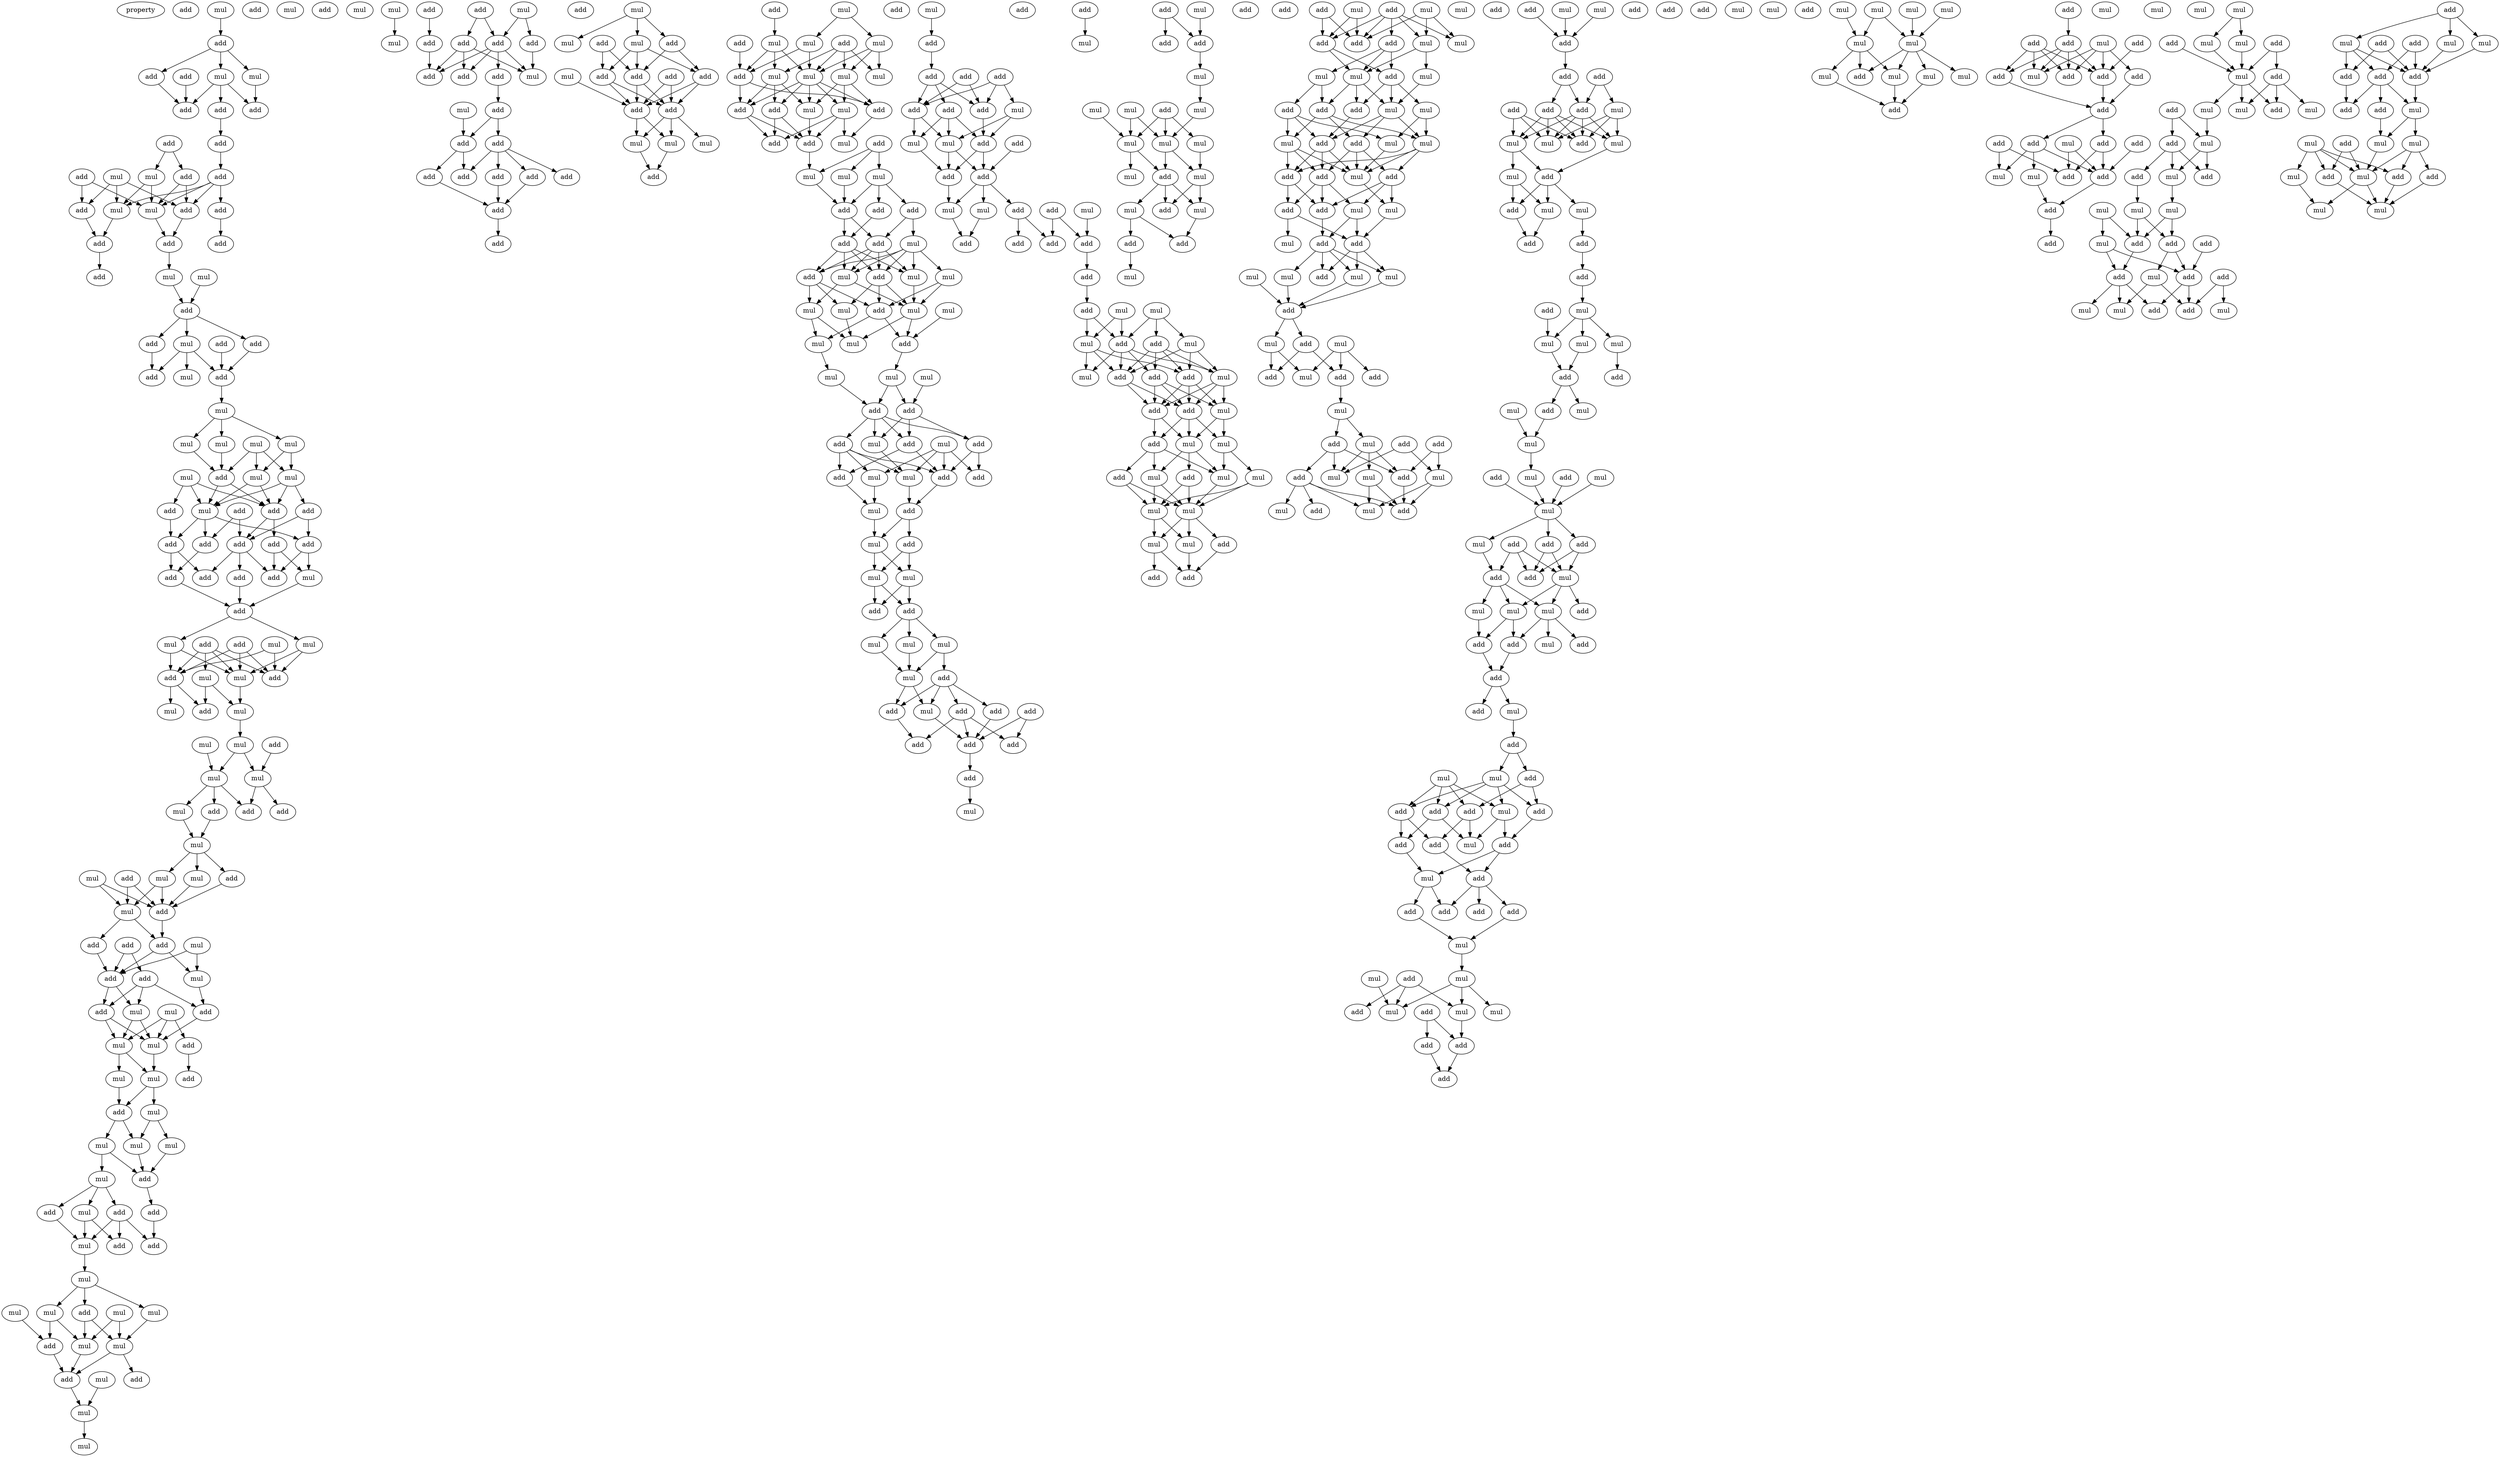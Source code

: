 digraph {
    node [fontcolor=black]
    property [mul=2,lf=1.6]
    0 [ label = add ];
    1 [ label = mul ];
    2 [ label = add ];
    3 [ label = add ];
    4 [ label = add ];
    5 [ label = add ];
    6 [ label = mul ];
    7 [ label = mul ];
    8 [ label = mul ];
    9 [ label = add ];
    10 [ label = add ];
    11 [ label = add ];
    12 [ label = add ];
    13 [ label = add ];
    14 [ label = mul ];
    15 [ label = add ];
    16 [ label = mul ];
    17 [ label = add ];
    18 [ label = add ];
    19 [ label = mul ];
    20 [ label = add ];
    21 [ label = mul ];
    22 [ label = add ];
    23 [ label = add ];
    24 [ label = add ];
    25 [ label = add ];
    26 [ label = add ];
    27 [ label = add ];
    28 [ label = mul ];
    29 [ label = mul ];
    30 [ label = add ];
    31 [ label = add ];
    32 [ label = add ];
    33 [ label = add ];
    34 [ label = mul ];
    35 [ label = mul ];
    36 [ label = add ];
    37 [ label = add ];
    38 [ label = mul ];
    39 [ label = mul ];
    40 [ label = mul ];
    41 [ label = mul ];
    42 [ label = mul ];
    43 [ label = mul ];
    44 [ label = mul ];
    45 [ label = mul ];
    46 [ label = add ];
    47 [ label = add ];
    48 [ label = mul ];
    49 [ label = add ];
    50 [ label = add ];
    51 [ label = add ];
    52 [ label = add ];
    53 [ label = add ];
    54 [ label = add ];
    55 [ label = add ];
    56 [ label = add ];
    57 [ label = mul ];
    58 [ label = add ];
    59 [ label = add ];
    60 [ label = add ];
    61 [ label = add ];
    62 [ label = add ];
    63 [ label = add ];
    64 [ label = mul ];
    65 [ label = mul ];
    66 [ label = mul ];
    67 [ label = add ];
    68 [ label = add ];
    69 [ label = mul ];
    70 [ label = add ];
    71 [ label = mul ];
    72 [ label = add ];
    73 [ label = mul ];
    74 [ label = add ];
    75 [ label = mul ];
    76 [ label = mul ];
    77 [ label = add ];
    78 [ label = mul ];
    79 [ label = mul ];
    80 [ label = mul ];
    81 [ label = mul ];
    82 [ label = add ];
    83 [ label = add ];
    84 [ label = add ];
    85 [ label = mul ];
    86 [ label = mul ];
    87 [ label = mul ];
    88 [ label = add ];
    89 [ label = add ];
    90 [ label = mul ];
    91 [ label = mul ];
    92 [ label = add ];
    93 [ label = add ];
    94 [ label = add ];
    95 [ label = add ];
    96 [ label = mul ];
    97 [ label = mul ];
    98 [ label = add ];
    99 [ label = add ];
    100 [ label = mul ];
    101 [ label = add ];
    102 [ label = add ];
    103 [ label = mul ];
    104 [ label = mul ];
    105 [ label = mul ];
    106 [ label = add ];
    107 [ label = mul ];
    108 [ label = add ];
    109 [ label = mul ];
    110 [ label = mul ];
    111 [ label = add ];
    112 [ label = mul ];
    113 [ label = mul ];
    114 [ label = mul ];
    115 [ label = mul ];
    116 [ label = add ];
    117 [ label = add ];
    118 [ label = add ];
    119 [ label = mul ];
    120 [ label = add ];
    121 [ label = add ];
    122 [ label = mul ];
    123 [ label = add ];
    124 [ label = mul ];
    125 [ label = add ];
    126 [ label = mul ];
    127 [ label = mul ];
    128 [ label = mul ];
    129 [ label = mul ];
    130 [ label = mul ];
    131 [ label = add ];
    132 [ label = mul ];
    133 [ label = add ];
    134 [ label = mul ];
    135 [ label = mul ];
    136 [ label = add ];
    137 [ label = mul ];
    138 [ label = mul ];
    139 [ label = mul ];
    140 [ label = mul ];
    141 [ label = add ];
    142 [ label = mul ];
    143 [ label = add ];
    144 [ label = add ];
    145 [ label = add ];
    146 [ label = add ];
    147 [ label = add ];
    148 [ label = add ];
    149 [ label = add ];
    150 [ label = add ];
    151 [ label = add ];
    152 [ label = mul ];
    153 [ label = mul ];
    154 [ label = add ];
    155 [ label = add ];
    156 [ label = add ];
    157 [ label = add ];
    158 [ label = add ];
    159 [ label = add ];
    160 [ label = add ];
    161 [ label = add ];
    162 [ label = add ];
    163 [ label = add ];
    164 [ label = mul ];
    165 [ label = add ];
    166 [ label = mul ];
    167 [ label = mul ];
    168 [ label = add ];
    169 [ label = mul ];
    170 [ label = add ];
    171 [ label = add ];
    172 [ label = add ];
    173 [ label = add ];
    174 [ label = add ];
    175 [ label = add ];
    176 [ label = mul ];
    177 [ label = mul ];
    178 [ label = mul ];
    179 [ label = add ];
    180 [ label = add ];
    181 [ label = mul ];
    182 [ label = mul ];
    183 [ label = mul ];
    184 [ label = add ];
    185 [ label = mul ];
    186 [ label = add ];
    187 [ label = mul ];
    188 [ label = add ];
    189 [ label = mul ];
    190 [ label = mul ];
    191 [ label = mul ];
    192 [ label = add ];
    193 [ label = mul ];
    194 [ label = add ];
    195 [ label = mul ];
    196 [ label = add ];
    197 [ label = mul ];
    198 [ label = add ];
    199 [ label = add ];
    200 [ label = add ];
    201 [ label = mul ];
    202 [ label = mul ];
    203 [ label = mul ];
    204 [ label = add ];
    205 [ label = add ];
    206 [ label = add ];
    207 [ label = add ];
    208 [ label = mul ];
    209 [ label = add ];
    210 [ label = add ];
    211 [ label = add ];
    212 [ label = add ];
    213 [ label = mul ];
    214 [ label = mul ];
    215 [ label = mul ];
    216 [ label = mul ];
    217 [ label = add ];
    218 [ label = mul ];
    219 [ label = mul ];
    220 [ label = mul ];
    221 [ label = mul ];
    222 [ label = mul ];
    223 [ label = add ];
    224 [ label = mul ];
    225 [ label = mul ];
    226 [ label = mul ];
    227 [ label = add ];
    228 [ label = add ];
    229 [ label = mul ];
    230 [ label = add ];
    231 [ label = mul ];
    232 [ label = add ];
    233 [ label = add ];
    234 [ label = mul ];
    235 [ label = add ];
    236 [ label = add ];
    237 [ label = mul ];
    238 [ label = add ];
    239 [ label = add ];
    240 [ label = mul ];
    241 [ label = mul ];
    242 [ label = add ];
    243 [ label = mul ];
    244 [ label = mul ];
    245 [ label = add ];
    246 [ label = add ];
    247 [ label = mul ];
    248 [ label = mul ];
    249 [ label = mul ];
    250 [ label = add ];
    251 [ label = mul ];
    252 [ label = add ];
    253 [ label = mul ];
    254 [ label = add ];
    255 [ label = add ];
    256 [ label = add ];
    257 [ label = add ];
    258 [ label = add ];
    259 [ label = add ];
    260 [ label = add ];
    261 [ label = mul ];
    262 [ label = mul ];
    263 [ label = add ];
    264 [ label = add ];
    265 [ label = add ];
    266 [ label = add ];
    267 [ label = mul ];
    268 [ label = add ];
    269 [ label = add ];
    270 [ label = add ];
    271 [ label = mul ];
    272 [ label = add ];
    273 [ label = add ];
    274 [ label = mul ];
    275 [ label = add ];
    276 [ label = add ];
    277 [ label = mul ];
    278 [ label = mul ];
    279 [ label = add ];
    280 [ label = add ];
    281 [ label = mul ];
    282 [ label = add ];
    283 [ label = add ];
    284 [ label = add ];
    285 [ label = add ];
    286 [ label = add ];
    287 [ label = mul ];
    288 [ label = add ];
    289 [ label = mul ];
    290 [ label = add ];
    291 [ label = mul ];
    292 [ label = add ];
    293 [ label = add ];
    294 [ label = mul ];
    295 [ label = mul ];
    296 [ label = add ];
    297 [ label = add ];
    298 [ label = mul ];
    299 [ label = add ];
    300 [ label = mul ];
    301 [ label = add ];
    302 [ label = add ];
    303 [ label = mul ];
    304 [ label = add ];
    305 [ label = mul ];
    306 [ label = mul ];
    307 [ label = mul ];
    308 [ label = mul ];
    309 [ label = add ];
    310 [ label = add ];
    311 [ label = mul ];
    312 [ label = mul ];
    313 [ label = mul ];
    314 [ label = add ];
    315 [ label = mul ];
    316 [ label = add ];
    317 [ label = add ];
    318 [ label = add ];
    319 [ label = mul ];
    320 [ label = add ];
    321 [ label = mul ];
    322 [ label = add ];
    323 [ label = add ];
    324 [ label = mul ];
    325 [ label = mul ];
    326 [ label = mul ];
    327 [ label = add ];
    328 [ label = mul ];
    329 [ label = mul ];
    330 [ label = mul ];
    331 [ label = mul ];
    332 [ label = mul ];
    333 [ label = mul ];
    334 [ label = add ];
    335 [ label = add ];
    336 [ label = mul ];
    337 [ label = mul ];
    338 [ label = add ];
    339 [ label = add ];
    340 [ label = add ];
    341 [ label = mul ];
    342 [ label = add ];
    343 [ label = add ];
    344 [ label = mul ];
    345 [ label = add ];
    346 [ label = mul ];
    347 [ label = add ];
    348 [ label = add ];
    349 [ label = mul ];
    350 [ label = add ];
    351 [ label = mul ];
    352 [ label = mul ];
    353 [ label = mul ];
    354 [ label = add ];
    355 [ label = mul ];
    356 [ label = mul ];
    357 [ label = add ];
    358 [ label = mul ];
    359 [ label = add ];
    360 [ label = add ];
    361 [ label = mul ];
    362 [ label = add ];
    363 [ label = mul ];
    364 [ label = mul ];
    365 [ label = add ];
    366 [ label = add ];
    367 [ label = add ];
    368 [ label = mul ];
    369 [ label = add ];
    370 [ label = mul ];
    371 [ label = mul ];
    372 [ label = add ];
    373 [ label = add ];
    374 [ label = add ];
    375 [ label = add ];
    376 [ label = mul ];
    377 [ label = mul ];
    378 [ label = mul ];
    379 [ label = mul ];
    380 [ label = mul ];
    381 [ label = add ];
    382 [ label = add ];
    383 [ label = mul ];
    384 [ label = add ];
    385 [ label = mul ];
    386 [ label = mul ];
    387 [ label = add ];
    388 [ label = add ];
    389 [ label = add ];
    390 [ label = mul ];
    391 [ label = mul ];
    392 [ label = add ];
    393 [ label = mul ];
    394 [ label = add ];
    395 [ label = add ];
    396 [ label = add ];
    397 [ label = mul ];
    398 [ label = mul ];
    399 [ label = mul ];
    400 [ label = add ];
    401 [ label = mul ];
    402 [ label = mul ];
    403 [ label = add ];
    404 [ label = add ];
    405 [ label = add ];
    406 [ label = add ];
    407 [ label = add ];
    408 [ label = mul ];
    409 [ label = mul ];
    410 [ label = add ];
    411 [ label = add ];
    412 [ label = add ];
    413 [ label = add ];
    414 [ label = add ];
    415 [ label = add ];
    416 [ label = mul ];
    417 [ label = mul ];
    418 [ label = mul ];
    419 [ label = add ];
    420 [ label = mul ];
    421 [ label = mul ];
    422 [ label = add ];
    423 [ label = mul ];
    424 [ label = add ];
    425 [ label = mul ];
    426 [ label = add ];
    427 [ label = add ];
    428 [ label = add ];
    429 [ label = add ];
    430 [ label = mul ];
    431 [ label = mul ];
    432 [ label = mul ];
    433 [ label = mul ];
    434 [ label = add ];
    435 [ label = add ];
    436 [ label = mul ];
    437 [ label = add ];
    438 [ label = add ];
    439 [ label = mul ];
    440 [ label = mul ];
    441 [ label = add ];
    442 [ label = mul ];
    443 [ label = add ];
    444 [ label = mul ];
    445 [ label = add ];
    446 [ label = mul ];
    447 [ label = add ];
    448 [ label = add ];
    449 [ label = add ];
    450 [ label = mul ];
    451 [ label = add ];
    452 [ label = add ];
    453 [ label = mul ];
    454 [ label = add ];
    455 [ label = mul ];
    456 [ label = mul ];
    457 [ label = mul ];
    458 [ label = add ];
    459 [ label = mul ];
    460 [ label = add ];
    461 [ label = add ];
    462 [ label = add ];
    463 [ label = add ];
    464 [ label = mul ];
    465 [ label = mul ];
    466 [ label = mul ];
    467 [ label = add ];
    468 [ label = mul ];
    469 [ label = add ];
    470 [ label = mul ];
    471 [ label = add ];
    472 [ label = add ];
    473 [ label = mul ];
    474 [ label = add ];
    475 [ label = add ];
    476 [ label = add ];
    477 [ label = add ];
    478 [ label = add ];
    479 [ label = mul ];
    480 [ label = mul ];
    481 [ label = add ];
    482 [ label = add ];
    483 [ label = add ];
    484 [ label = add ];
    485 [ label = add ];
    486 [ label = add ];
    487 [ label = mul ];
    488 [ label = mul ];
    489 [ label = add ];
    490 [ label = mul ];
    491 [ label = add ];
    492 [ label = mul ];
    493 [ label = add ];
    494 [ label = mul ];
    495 [ label = mul ];
    496 [ label = add ];
    497 [ label = add ];
    498 [ label = add ];
    499 [ label = mul ];
    500 [ label = mul ];
    501 [ label = mul ];
    502 [ label = mul ];
    503 [ label = mul ];
    504 [ label = mul ];
    505 [ label = mul ];
    506 [ label = mul ];
    507 [ label = add ];
    508 [ label = mul ];
    509 [ label = mul ];
    510 [ label = add ];
    511 [ label = add ];
    512 [ label = mul ];
    513 [ label = add ];
    514 [ label = add ];
    515 [ label = add ];
    516 [ label = mul ];
    517 [ label = add ];
    518 [ label = add ];
    519 [ label = add ];
    520 [ label = add ];
    521 [ label = mul ];
    522 [ label = add ];
    523 [ label = mul ];
    524 [ label = add ];
    525 [ label = add ];
    526 [ label = add ];
    527 [ label = add ];
    528 [ label = mul ];
    529 [ label = add ];
    530 [ label = add ];
    531 [ label = mul ];
    532 [ label = add ];
    533 [ label = add ];
    534 [ label = mul ];
    535 [ label = mul ];
    536 [ label = mul ];
    537 [ label = add ];
    538 [ label = mul ];
    539 [ label = add ];
    540 [ label = mul ];
    541 [ label = mul ];
    542 [ label = add ];
    543 [ label = mul ];
    544 [ label = add ];
    545 [ label = mul ];
    546 [ label = mul ];
    547 [ label = add ];
    548 [ label = mul ];
    549 [ label = add ];
    550 [ label = add ];
    551 [ label = add ];
    552 [ label = mul ];
    553 [ label = mul ];
    554 [ label = mul ];
    555 [ label = mul ];
    556 [ label = mul ];
    557 [ label = add ];
    558 [ label = add ];
    559 [ label = add ];
    560 [ label = add ];
    561 [ label = add ];
    562 [ label = mul ];
    563 [ label = add ];
    564 [ label = mul ];
    565 [ label = mul ];
    566 [ label = add ];
    567 [ label = mul ];
    568 [ label = add ];
    569 [ label = add ];
    570 [ label = add ];
    571 [ label = mul ];
    572 [ label = mul ];
    573 [ label = mul ];
    574 [ label = add ];
    575 [ label = add ];
    576 [ label = add ];
    577 [ label = add ];
    578 [ label = mul ];
    579 [ label = add ];
    580 [ label = add ];
    581 [ label = mul ];
    582 [ label = mul ];
    583 [ label = add ];
    584 [ label = mul ];
    585 [ label = add ];
    586 [ label = mul ];
    587 [ label = add ];
    588 [ label = add ];
    589 [ label = mul ];
    590 [ label = mul ];
    591 [ label = mul ];
    1 -> 3 [ name = 0 ];
    3 -> 5 [ name = 1 ];
    3 -> 6 [ name = 2 ];
    3 -> 7 [ name = 3 ];
    4 -> 9 [ name = 4 ];
    5 -> 9 [ name = 5 ];
    6 -> 9 [ name = 6 ];
    6 -> 10 [ name = 7 ];
    6 -> 11 [ name = 8 ];
    7 -> 11 [ name = 9 ];
    10 -> 12 [ name = 10 ];
    12 -> 17 [ name = 11 ];
    13 -> 14 [ name = 12 ];
    13 -> 15 [ name = 13 ];
    14 -> 19 [ name = 14 ];
    14 -> 21 [ name = 15 ];
    15 -> 19 [ name = 16 ];
    15 -> 22 [ name = 17 ];
    16 -> 21 [ name = 18 ];
    16 -> 22 [ name = 19 ];
    16 -> 23 [ name = 20 ];
    17 -> 19 [ name = 21 ];
    17 -> 20 [ name = 22 ];
    17 -> 21 [ name = 23 ];
    17 -> 22 [ name = 24 ];
    18 -> 19 [ name = 25 ];
    18 -> 23 [ name = 26 ];
    19 -> 24 [ name = 27 ];
    20 -> 26 [ name = 28 ];
    21 -> 25 [ name = 29 ];
    22 -> 24 [ name = 30 ];
    23 -> 25 [ name = 31 ];
    24 -> 28 [ name = 32 ];
    25 -> 27 [ name = 33 ];
    28 -> 30 [ name = 34 ];
    29 -> 30 [ name = 35 ];
    30 -> 31 [ name = 36 ];
    30 -> 32 [ name = 37 ];
    30 -> 34 [ name = 38 ];
    31 -> 37 [ name = 39 ];
    32 -> 36 [ name = 40 ];
    33 -> 37 [ name = 41 ];
    34 -> 35 [ name = 42 ];
    34 -> 36 [ name = 43 ];
    34 -> 37 [ name = 44 ];
    37 -> 38 [ name = 45 ];
    38 -> 39 [ name = 46 ];
    38 -> 40 [ name = 47 ];
    38 -> 41 [ name = 48 ];
    39 -> 46 [ name = 49 ];
    40 -> 43 [ name = 50 ];
    40 -> 45 [ name = 51 ];
    41 -> 46 [ name = 52 ];
    42 -> 43 [ name = 53 ];
    42 -> 45 [ name = 54 ];
    42 -> 46 [ name = 55 ];
    43 -> 47 [ name = 56 ];
    43 -> 48 [ name = 57 ];
    43 -> 49 [ name = 58 ];
    44 -> 47 [ name = 59 ];
    44 -> 48 [ name = 60 ];
    44 -> 50 [ name = 61 ];
    45 -> 47 [ name = 62 ];
    45 -> 48 [ name = 63 ];
    46 -> 47 [ name = 64 ];
    46 -> 48 [ name = 65 ];
    47 -> 53 [ name = 66 ];
    47 -> 55 [ name = 67 ];
    48 -> 52 [ name = 68 ];
    48 -> 54 [ name = 69 ];
    48 -> 56 [ name = 70 ];
    49 -> 53 [ name = 71 ];
    49 -> 54 [ name = 72 ];
    50 -> 56 [ name = 73 ];
    51 -> 52 [ name = 74 ];
    51 -> 53 [ name = 75 ];
    52 -> 60 [ name = 76 ];
    53 -> 58 [ name = 77 ];
    53 -> 59 [ name = 78 ];
    53 -> 61 [ name = 79 ];
    54 -> 57 [ name = 80 ];
    54 -> 59 [ name = 81 ];
    55 -> 57 [ name = 82 ];
    55 -> 59 [ name = 83 ];
    56 -> 60 [ name = 84 ];
    56 -> 61 [ name = 85 ];
    57 -> 62 [ name = 86 ];
    58 -> 62 [ name = 87 ];
    60 -> 62 [ name = 88 ];
    62 -> 64 [ name = 89 ];
    62 -> 65 [ name = 90 ];
    63 -> 68 [ name = 91 ];
    63 -> 69 [ name = 92 ];
    63 -> 70 [ name = 93 ];
    63 -> 71 [ name = 94 ];
    64 -> 70 [ name = 95 ];
    64 -> 71 [ name = 96 ];
    65 -> 68 [ name = 97 ];
    65 -> 71 [ name = 98 ];
    66 -> 68 [ name = 99 ];
    66 -> 70 [ name = 100 ];
    67 -> 68 [ name = 101 ];
    67 -> 70 [ name = 102 ];
    67 -> 71 [ name = 103 ];
    68 -> 72 [ name = 104 ];
    68 -> 75 [ name = 105 ];
    69 -> 72 [ name = 106 ];
    69 -> 73 [ name = 107 ];
    71 -> 73 [ name = 108 ];
    73 -> 76 [ name = 109 ];
    76 -> 79 [ name = 110 ];
    76 -> 80 [ name = 111 ];
    77 -> 80 [ name = 112 ];
    78 -> 79 [ name = 113 ];
    79 -> 81 [ name = 114 ];
    79 -> 82 [ name = 115 ];
    79 -> 84 [ name = 116 ];
    80 -> 82 [ name = 117 ];
    80 -> 83 [ name = 118 ];
    81 -> 85 [ name = 119 ];
    84 -> 85 [ name = 120 ];
    85 -> 86 [ name = 121 ];
    85 -> 88 [ name = 122 ];
    85 -> 90 [ name = 123 ];
    86 -> 92 [ name = 124 ];
    87 -> 91 [ name = 125 ];
    87 -> 92 [ name = 126 ];
    88 -> 92 [ name = 127 ];
    89 -> 91 [ name = 128 ];
    89 -> 92 [ name = 129 ];
    90 -> 91 [ name = 130 ];
    90 -> 92 [ name = 131 ];
    91 -> 93 [ name = 132 ];
    91 -> 95 [ name = 133 ];
    92 -> 93 [ name = 134 ];
    93 -> 97 [ name = 135 ];
    93 -> 99 [ name = 136 ];
    94 -> 98 [ name = 137 ];
    94 -> 99 [ name = 138 ];
    95 -> 99 [ name = 139 ];
    96 -> 97 [ name = 140 ];
    96 -> 99 [ name = 141 ];
    97 -> 101 [ name = 142 ];
    98 -> 101 [ name = 143 ];
    98 -> 102 [ name = 144 ];
    98 -> 103 [ name = 145 ];
    99 -> 102 [ name = 146 ];
    99 -> 103 [ name = 147 ];
    100 -> 104 [ name = 148 ];
    100 -> 105 [ name = 149 ];
    100 -> 106 [ name = 150 ];
    101 -> 104 [ name = 151 ];
    102 -> 104 [ name = 152 ];
    102 -> 105 [ name = 153 ];
    103 -> 104 [ name = 154 ];
    103 -> 105 [ name = 155 ];
    104 -> 109 [ name = 156 ];
    105 -> 107 [ name = 157 ];
    105 -> 109 [ name = 158 ];
    106 -> 108 [ name = 159 ];
    107 -> 111 [ name = 160 ];
    109 -> 110 [ name = 161 ];
    109 -> 111 [ name = 162 ];
    110 -> 113 [ name = 163 ];
    110 -> 114 [ name = 164 ];
    111 -> 112 [ name = 165 ];
    111 -> 114 [ name = 166 ];
    112 -> 115 [ name = 167 ];
    112 -> 116 [ name = 168 ];
    113 -> 116 [ name = 169 ];
    114 -> 116 [ name = 170 ];
    115 -> 118 [ name = 171 ];
    115 -> 119 [ name = 172 ];
    115 -> 120 [ name = 173 ];
    116 -> 117 [ name = 174 ];
    117 -> 123 [ name = 175 ];
    118 -> 121 [ name = 176 ];
    118 -> 122 [ name = 177 ];
    118 -> 123 [ name = 178 ];
    119 -> 121 [ name = 179 ];
    119 -> 122 [ name = 180 ];
    120 -> 122 [ name = 181 ];
    122 -> 124 [ name = 182 ];
    124 -> 125 [ name = 183 ];
    124 -> 128 [ name = 184 ];
    124 -> 129 [ name = 185 ];
    125 -> 130 [ name = 186 ];
    125 -> 132 [ name = 187 ];
    126 -> 130 [ name = 188 ];
    126 -> 132 [ name = 189 ];
    127 -> 131 [ name = 190 ];
    128 -> 132 [ name = 191 ];
    129 -> 130 [ name = 192 ];
    129 -> 131 [ name = 193 ];
    130 -> 136 [ name = 194 ];
    131 -> 136 [ name = 195 ];
    132 -> 133 [ name = 196 ];
    132 -> 136 [ name = 197 ];
    134 -> 137 [ name = 198 ];
    136 -> 137 [ name = 199 ];
    137 -> 139 [ name = 200 ];
    138 -> 140 [ name = 201 ];
    141 -> 146 [ name = 202 ];
    141 -> 148 [ name = 203 ];
    142 -> 147 [ name = 204 ];
    142 -> 148 [ name = 205 ];
    144 -> 145 [ name = 206 ];
    145 -> 150 [ name = 207 ];
    146 -> 150 [ name = 208 ];
    146 -> 151 [ name = 209 ];
    146 -> 152 [ name = 210 ];
    147 -> 152 [ name = 211 ];
    148 -> 149 [ name = 212 ];
    148 -> 150 [ name = 213 ];
    148 -> 151 [ name = 214 ];
    148 -> 152 [ name = 215 ];
    149 -> 154 [ name = 216 ];
    153 -> 155 [ name = 217 ];
    154 -> 155 [ name = 218 ];
    154 -> 156 [ name = 219 ];
    155 -> 158 [ name = 220 ];
    155 -> 161 [ name = 221 ];
    156 -> 157 [ name = 222 ];
    156 -> 158 [ name = 223 ];
    156 -> 159 [ name = 224 ];
    156 -> 160 [ name = 225 ];
    157 -> 162 [ name = 226 ];
    160 -> 162 [ name = 227 ];
    161 -> 162 [ name = 228 ];
    162 -> 163 [ name = 229 ];
    164 -> 165 [ name = 230 ];
    164 -> 166 [ name = 231 ];
    164 -> 167 [ name = 232 ];
    165 -> 172 [ name = 233 ];
    165 -> 173 [ name = 234 ];
    166 -> 170 [ name = 235 ];
    166 -> 172 [ name = 236 ];
    166 -> 173 [ name = 237 ];
    168 -> 170 [ name = 238 ];
    168 -> 172 [ name = 239 ];
    169 -> 174 [ name = 240 ];
    170 -> 174 [ name = 241 ];
    170 -> 175 [ name = 242 ];
    171 -> 174 [ name = 243 ];
    171 -> 175 [ name = 244 ];
    172 -> 174 [ name = 245 ];
    172 -> 175 [ name = 246 ];
    173 -> 174 [ name = 247 ];
    173 -> 175 [ name = 248 ];
    174 -> 177 [ name = 249 ];
    174 -> 178 [ name = 250 ];
    175 -> 176 [ name = 251 ];
    175 -> 177 [ name = 252 ];
    175 -> 178 [ name = 253 ];
    177 -> 179 [ name = 254 ];
    178 -> 179 [ name = 255 ];
    180 -> 185 [ name = 256 ];
    181 -> 182 [ name = 257 ];
    181 -> 183 [ name = 258 ];
    182 -> 189 [ name = 259 ];
    182 -> 190 [ name = 260 ];
    182 -> 191 [ name = 261 ];
    183 -> 188 [ name = 262 ];
    183 -> 190 [ name = 263 ];
    184 -> 188 [ name = 264 ];
    185 -> 187 [ name = 265 ];
    185 -> 188 [ name = 266 ];
    185 -> 190 [ name = 267 ];
    186 -> 187 [ name = 268 ];
    186 -> 189 [ name = 269 ];
    186 -> 190 [ name = 270 ];
    186 -> 191 [ name = 271 ];
    187 -> 192 [ name = 272 ];
    187 -> 193 [ name = 273 ];
    187 -> 194 [ name = 274 ];
    188 -> 192 [ name = 275 ];
    188 -> 196 [ name = 276 ];
    190 -> 192 [ name = 277 ];
    190 -> 193 [ name = 278 ];
    190 -> 194 [ name = 279 ];
    190 -> 195 [ name = 280 ];
    190 -> 196 [ name = 281 ];
    191 -> 193 [ name = 282 ];
    191 -> 195 [ name = 283 ];
    191 -> 196 [ name = 284 ];
    192 -> 199 [ name = 285 ];
    192 -> 200 [ name = 286 ];
    193 -> 200 [ name = 287 ];
    194 -> 199 [ name = 288 ];
    194 -> 200 [ name = 289 ];
    195 -> 197 [ name = 290 ];
    195 -> 199 [ name = 291 ];
    195 -> 200 [ name = 292 ];
    196 -> 197 [ name = 293 ];
    198 -> 201 [ name = 294 ];
    198 -> 202 [ name = 295 ];
    198 -> 203 [ name = 296 ];
    200 -> 203 [ name = 297 ];
    201 -> 205 [ name = 298 ];
    202 -> 205 [ name = 299 ];
    202 -> 206 [ name = 300 ];
    202 -> 207 [ name = 301 ];
    203 -> 205 [ name = 302 ];
    205 -> 209 [ name = 303 ];
    205 -> 210 [ name = 304 ];
    206 -> 208 [ name = 305 ];
    206 -> 209 [ name = 306 ];
    207 -> 210 [ name = 307 ];
    208 -> 211 [ name = 308 ];
    208 -> 212 [ name = 309 ];
    208 -> 213 [ name = 310 ];
    208 -> 214 [ name = 311 ];
    208 -> 215 [ name = 312 ];
    209 -> 211 [ name = 313 ];
    209 -> 212 [ name = 314 ];
    209 -> 213 [ name = 315 ];
    209 -> 214 [ name = 316 ];
    210 -> 211 [ name = 317 ];
    210 -> 212 [ name = 318 ];
    210 -> 213 [ name = 319 ];
    210 -> 214 [ name = 320 ];
    211 -> 216 [ name = 321 ];
    211 -> 217 [ name = 322 ];
    211 -> 220 [ name = 323 ];
    212 -> 217 [ name = 324 ];
    212 -> 219 [ name = 325 ];
    212 -> 220 [ name = 326 ];
    213 -> 216 [ name = 327 ];
    213 -> 219 [ name = 328 ];
    214 -> 219 [ name = 329 ];
    215 -> 217 [ name = 330 ];
    215 -> 219 [ name = 331 ];
    216 -> 221 [ name = 332 ];
    216 -> 222 [ name = 333 ];
    217 -> 221 [ name = 334 ];
    217 -> 223 [ name = 335 ];
    218 -> 223 [ name = 336 ];
    219 -> 222 [ name = 337 ];
    219 -> 223 [ name = 338 ];
    220 -> 222 [ name = 339 ];
    221 -> 225 [ name = 340 ];
    223 -> 224 [ name = 341 ];
    224 -> 227 [ name = 342 ];
    224 -> 228 [ name = 343 ];
    225 -> 228 [ name = 344 ];
    226 -> 227 [ name = 345 ];
    227 -> 229 [ name = 346 ];
    227 -> 230 [ name = 347 ];
    227 -> 233 [ name = 348 ];
    228 -> 229 [ name = 349 ];
    228 -> 230 [ name = 350 ];
    228 -> 232 [ name = 351 ];
    228 -> 233 [ name = 352 ];
    229 -> 234 [ name = 353 ];
    230 -> 236 [ name = 354 ];
    230 -> 238 [ name = 355 ];
    231 -> 234 [ name = 356 ];
    231 -> 235 [ name = 357 ];
    231 -> 237 [ name = 358 ];
    231 -> 238 [ name = 359 ];
    232 -> 234 [ name = 360 ];
    232 -> 236 [ name = 361 ];
    232 -> 237 [ name = 362 ];
    232 -> 238 [ name = 363 ];
    233 -> 235 [ name = 364 ];
    233 -> 238 [ name = 365 ];
    234 -> 239 [ name = 366 ];
    236 -> 240 [ name = 367 ];
    237 -> 240 [ name = 368 ];
    238 -> 239 [ name = 369 ];
    239 -> 241 [ name = 370 ];
    239 -> 242 [ name = 371 ];
    240 -> 241 [ name = 372 ];
    241 -> 243 [ name = 373 ];
    241 -> 244 [ name = 374 ];
    242 -> 243 [ name = 375 ];
    242 -> 244 [ name = 376 ];
    243 -> 245 [ name = 377 ];
    243 -> 246 [ name = 378 ];
    244 -> 245 [ name = 379 ];
    244 -> 246 [ name = 380 ];
    245 -> 247 [ name = 381 ];
    245 -> 248 [ name = 382 ];
    245 -> 249 [ name = 383 ];
    247 -> 251 [ name = 384 ];
    248 -> 251 [ name = 385 ];
    249 -> 250 [ name = 386 ];
    249 -> 251 [ name = 387 ];
    250 -> 252 [ name = 388 ];
    250 -> 253 [ name = 389 ];
    250 -> 254 [ name = 390 ];
    250 -> 255 [ name = 391 ];
    251 -> 253 [ name = 392 ];
    251 -> 255 [ name = 393 ];
    252 -> 257 [ name = 394 ];
    253 -> 257 [ name = 395 ];
    254 -> 257 [ name = 396 ];
    254 -> 258 [ name = 397 ];
    254 -> 259 [ name = 398 ];
    255 -> 259 [ name = 399 ];
    256 -> 257 [ name = 400 ];
    256 -> 258 [ name = 401 ];
    257 -> 260 [ name = 402 ];
    260 -> 261 [ name = 403 ];
    262 -> 263 [ name = 404 ];
    263 -> 265 [ name = 405 ];
    264 -> 268 [ name = 406 ];
    264 -> 270 [ name = 407 ];
    265 -> 268 [ name = 408 ];
    265 -> 269 [ name = 409 ];
    265 -> 270 [ name = 410 ];
    266 -> 267 [ name = 411 ];
    266 -> 268 [ name = 412 ];
    266 -> 270 [ name = 413 ];
    267 -> 272 [ name = 414 ];
    267 -> 274 [ name = 415 ];
    268 -> 271 [ name = 416 ];
    268 -> 274 [ name = 417 ];
    269 -> 271 [ name = 418 ];
    269 -> 272 [ name = 419 ];
    269 -> 274 [ name = 420 ];
    270 -> 272 [ name = 421 ];
    271 -> 276 [ name = 422 ];
    272 -> 275 [ name = 423 ];
    272 -> 276 [ name = 424 ];
    273 -> 275 [ name = 425 ];
    274 -> 275 [ name = 426 ];
    274 -> 276 [ name = 427 ];
    275 -> 277 [ name = 428 ];
    275 -> 278 [ name = 429 ];
    275 -> 280 [ name = 430 ];
    276 -> 278 [ name = 431 ];
    277 -> 285 [ name = 432 ];
    278 -> 285 [ name = 433 ];
    279 -> 282 [ name = 434 ];
    279 -> 284 [ name = 435 ];
    280 -> 282 [ name = 436 ];
    280 -> 283 [ name = 437 ];
    281 -> 284 [ name = 438 ];
    284 -> 286 [ name = 439 ];
    286 -> 288 [ name = 440 ];
    287 -> 293 [ name = 441 ];
    287 -> 294 [ name = 442 ];
    288 -> 293 [ name = 443 ];
    288 -> 294 [ name = 444 ];
    289 -> 291 [ name = 445 ];
    289 -> 292 [ name = 446 ];
    289 -> 293 [ name = 447 ];
    291 -> 297 [ name = 448 ];
    291 -> 298 [ name = 449 ];
    291 -> 299 [ name = 450 ];
    292 -> 296 [ name = 451 ];
    292 -> 297 [ name = 452 ];
    292 -> 298 [ name = 453 ];
    292 -> 299 [ name = 454 ];
    293 -> 295 [ name = 455 ];
    293 -> 296 [ name = 456 ];
    293 -> 298 [ name = 457 ];
    293 -> 299 [ name = 458 ];
    294 -> 295 [ name = 459 ];
    294 -> 297 [ name = 460 ];
    294 -> 299 [ name = 461 ];
    296 -> 300 [ name = 462 ];
    296 -> 301 [ name = 463 ];
    296 -> 302 [ name = 464 ];
    297 -> 300 [ name = 465 ];
    297 -> 301 [ name = 466 ];
    297 -> 302 [ name = 467 ];
    298 -> 300 [ name = 468 ];
    298 -> 301 [ name = 469 ];
    298 -> 302 [ name = 470 ];
    299 -> 301 [ name = 471 ];
    299 -> 302 [ name = 472 ];
    300 -> 303 [ name = 473 ];
    300 -> 305 [ name = 474 ];
    301 -> 304 [ name = 475 ];
    301 -> 305 [ name = 476 ];
    302 -> 303 [ name = 477 ];
    302 -> 304 [ name = 478 ];
    302 -> 305 [ name = 479 ];
    303 -> 306 [ name = 480 ];
    303 -> 308 [ name = 481 ];
    304 -> 306 [ name = 482 ];
    304 -> 307 [ name = 483 ];
    304 -> 310 [ name = 484 ];
    305 -> 306 [ name = 485 ];
    305 -> 307 [ name = 486 ];
    305 -> 309 [ name = 487 ];
    306 -> 311 [ name = 488 ];
    307 -> 311 [ name = 489 ];
    307 -> 312 [ name = 490 ];
    308 -> 311 [ name = 491 ];
    308 -> 312 [ name = 492 ];
    309 -> 311 [ name = 493 ];
    309 -> 312 [ name = 494 ];
    310 -> 311 [ name = 495 ];
    310 -> 312 [ name = 496 ];
    311 -> 313 [ name = 497 ];
    311 -> 314 [ name = 498 ];
    311 -> 315 [ name = 499 ];
    312 -> 313 [ name = 500 ];
    312 -> 315 [ name = 501 ];
    313 -> 316 [ name = 502 ];
    313 -> 317 [ name = 503 ];
    314 -> 317 [ name = 504 ];
    315 -> 317 [ name = 505 ];
    318 -> 319 [ name = 506 ];
    320 -> 322 [ name = 507 ];
    320 -> 323 [ name = 508 ];
    321 -> 323 [ name = 509 ];
    323 -> 324 [ name = 510 ];
    324 -> 325 [ name = 511 ];
    325 -> 330 [ name = 512 ];
    326 -> 329 [ name = 513 ];
    326 -> 330 [ name = 514 ];
    327 -> 329 [ name = 515 ];
    327 -> 330 [ name = 516 ];
    327 -> 331 [ name = 517 ];
    328 -> 329 [ name = 518 ];
    329 -> 332 [ name = 519 ];
    329 -> 335 [ name = 520 ];
    330 -> 333 [ name = 521 ];
    330 -> 335 [ name = 522 ];
    331 -> 333 [ name = 523 ];
    333 -> 337 [ name = 524 ];
    333 -> 338 [ name = 525 ];
    335 -> 336 [ name = 526 ];
    335 -> 337 [ name = 527 ];
    335 -> 338 [ name = 528 ];
    336 -> 339 [ name = 529 ];
    336 -> 340 [ name = 530 ];
    337 -> 339 [ name = 531 ];
    340 -> 341 [ name = 532 ];
    343 -> 347 [ name = 533 ];
    343 -> 348 [ name = 534 ];
    344 -> 347 [ name = 535 ];
    344 -> 348 [ name = 536 ];
    345 -> 347 [ name = 537 ];
    345 -> 348 [ name = 538 ];
    345 -> 349 [ name = 539 ];
    345 -> 350 [ name = 540 ];
    345 -> 351 [ name = 541 ];
    346 -> 347 [ name = 542 ];
    346 -> 349 [ name = 543 ];
    346 -> 351 [ name = 544 ];
    348 -> 354 [ name = 545 ];
    348 -> 355 [ name = 546 ];
    349 -> 352 [ name = 547 ];
    349 -> 355 [ name = 548 ];
    350 -> 353 [ name = 549 ];
    350 -> 354 [ name = 550 ];
    350 -> 355 [ name = 551 ];
    352 -> 358 [ name = 552 ];
    353 -> 357 [ name = 553 ];
    353 -> 360 [ name = 554 ];
    354 -> 356 [ name = 555 ];
    354 -> 358 [ name = 556 ];
    354 -> 359 [ name = 557 ];
    355 -> 357 [ name = 558 ];
    355 -> 358 [ name = 559 ];
    355 -> 359 [ name = 560 ];
    356 -> 363 [ name = 561 ];
    356 -> 364 [ name = 562 ];
    357 -> 361 [ name = 563 ];
    357 -> 364 [ name = 564 ];
    357 -> 365 [ name = 565 ];
    358 -> 362 [ name = 566 ];
    358 -> 364 [ name = 567 ];
    358 -> 365 [ name = 568 ];
    359 -> 362 [ name = 569 ];
    360 -> 361 [ name = 570 ];
    360 -> 362 [ name = 571 ];
    360 -> 363 [ name = 572 ];
    361 -> 367 [ name = 573 ];
    361 -> 368 [ name = 574 ];
    361 -> 369 [ name = 575 ];
    362 -> 367 [ name = 576 ];
    362 -> 368 [ name = 577 ];
    362 -> 369 [ name = 578 ];
    363 -> 368 [ name = 579 ];
    364 -> 366 [ name = 580 ];
    364 -> 367 [ name = 581 ];
    364 -> 368 [ name = 582 ];
    365 -> 366 [ name = 583 ];
    365 -> 368 [ name = 584 ];
    365 -> 369 [ name = 585 ];
    366 -> 370 [ name = 586 ];
    366 -> 371 [ name = 587 ];
    366 -> 372 [ name = 588 ];
    367 -> 372 [ name = 589 ];
    367 -> 373 [ name = 590 ];
    368 -> 370 [ name = 591 ];
    369 -> 371 [ name = 592 ];
    369 -> 372 [ name = 593 ];
    369 -> 373 [ name = 594 ];
    370 -> 374 [ name = 595 ];
    371 -> 374 [ name = 596 ];
    371 -> 375 [ name = 597 ];
    372 -> 375 [ name = 598 ];
    373 -> 374 [ name = 599 ];
    373 -> 376 [ name = 600 ];
    374 -> 377 [ name = 601 ];
    374 -> 378 [ name = 602 ];
    374 -> 381 [ name = 603 ];
    375 -> 377 [ name = 604 ];
    375 -> 378 [ name = 605 ];
    375 -> 379 [ name = 606 ];
    375 -> 381 [ name = 607 ];
    377 -> 382 [ name = 608 ];
    378 -> 382 [ name = 609 ];
    379 -> 382 [ name = 610 ];
    380 -> 382 [ name = 611 ];
    382 -> 384 [ name = 612 ];
    382 -> 385 [ name = 613 ];
    383 -> 387 [ name = 614 ];
    383 -> 388 [ name = 615 ];
    383 -> 390 [ name = 616 ];
    384 -> 388 [ name = 617 ];
    384 -> 389 [ name = 618 ];
    385 -> 389 [ name = 619 ];
    385 -> 390 [ name = 620 ];
    388 -> 391 [ name = 621 ];
    391 -> 392 [ name = 622 ];
    391 -> 393 [ name = 623 ];
    392 -> 396 [ name = 624 ];
    392 -> 398 [ name = 625 ];
    392 -> 400 [ name = 626 ];
    393 -> 398 [ name = 627 ];
    393 -> 399 [ name = 628 ];
    393 -> 400 [ name = 629 ];
    394 -> 397 [ name = 630 ];
    394 -> 398 [ name = 631 ];
    395 -> 397 [ name = 632 ];
    395 -> 400 [ name = 633 ];
    396 -> 401 [ name = 634 ];
    396 -> 402 [ name = 635 ];
    396 -> 403 [ name = 636 ];
    396 -> 404 [ name = 637 ];
    397 -> 401 [ name = 638 ];
    397 -> 403 [ name = 639 ];
    399 -> 401 [ name = 640 ];
    399 -> 403 [ name = 641 ];
    400 -> 403 [ name = 642 ];
    406 -> 410 [ name = 643 ];
    408 -> 410 [ name = 644 ];
    409 -> 410 [ name = 645 ];
    410 -> 412 [ name = 646 ];
    411 -> 414 [ name = 647 ];
    411 -> 416 [ name = 648 ];
    412 -> 413 [ name = 649 ];
    412 -> 414 [ name = 650 ];
    413 -> 417 [ name = 651 ];
    413 -> 418 [ name = 652 ];
    413 -> 419 [ name = 653 ];
    413 -> 420 [ name = 654 ];
    414 -> 417 [ name = 655 ];
    414 -> 418 [ name = 656 ];
    414 -> 419 [ name = 657 ];
    414 -> 420 [ name = 658 ];
    415 -> 417 [ name = 659 ];
    415 -> 418 [ name = 660 ];
    415 -> 419 [ name = 661 ];
    416 -> 417 [ name = 662 ];
    416 -> 419 [ name = 663 ];
    416 -> 420 [ name = 664 ];
    418 -> 421 [ name = 665 ];
    418 -> 422 [ name = 666 ];
    420 -> 422 [ name = 667 ];
    421 -> 424 [ name = 668 ];
    421 -> 425 [ name = 669 ];
    422 -> 423 [ name = 670 ];
    422 -> 424 [ name = 671 ];
    422 -> 425 [ name = 672 ];
    423 -> 427 [ name = 673 ];
    424 -> 426 [ name = 674 ];
    425 -> 426 [ name = 675 ];
    427 -> 428 [ name = 676 ];
    428 -> 430 [ name = 677 ];
    429 -> 433 [ name = 678 ];
    430 -> 431 [ name = 679 ];
    430 -> 432 [ name = 680 ];
    430 -> 433 [ name = 681 ];
    431 -> 435 [ name = 682 ];
    432 -> 434 [ name = 683 ];
    433 -> 435 [ name = 684 ];
    435 -> 438 [ name = 685 ];
    435 -> 439 [ name = 686 ];
    436 -> 440 [ name = 687 ];
    438 -> 440 [ name = 688 ];
    440 -> 442 [ name = 689 ];
    441 -> 446 [ name = 690 ];
    442 -> 446 [ name = 691 ];
    443 -> 446 [ name = 692 ];
    444 -> 446 [ name = 693 ];
    446 -> 447 [ name = 694 ];
    446 -> 448 [ name = 695 ];
    446 -> 450 [ name = 696 ];
    447 -> 451 [ name = 697 ];
    447 -> 453 [ name = 698 ];
    448 -> 451 [ name = 699 ];
    448 -> 453 [ name = 700 ];
    449 -> 451 [ name = 701 ];
    449 -> 452 [ name = 702 ];
    449 -> 453 [ name = 703 ];
    450 -> 452 [ name = 704 ];
    452 -> 455 [ name = 705 ];
    452 -> 456 [ name = 706 ];
    452 -> 457 [ name = 707 ];
    453 -> 454 [ name = 708 ];
    453 -> 456 [ name = 709 ];
    453 -> 457 [ name = 710 ];
    455 -> 460 [ name = 711 ];
    456 -> 458 [ name = 712 ];
    456 -> 460 [ name = 713 ];
    457 -> 458 [ name = 714 ];
    457 -> 459 [ name = 715 ];
    457 -> 461 [ name = 716 ];
    458 -> 462 [ name = 717 ];
    460 -> 462 [ name = 718 ];
    462 -> 463 [ name = 719 ];
    462 -> 466 [ name = 720 ];
    466 -> 467 [ name = 721 ];
    467 -> 469 [ name = 722 ];
    467 -> 470 [ name = 723 ];
    468 -> 471 [ name = 724 ];
    468 -> 472 [ name = 725 ];
    468 -> 473 [ name = 726 ];
    468 -> 474 [ name = 727 ];
    469 -> 471 [ name = 728 ];
    469 -> 475 [ name = 729 ];
    470 -> 472 [ name = 730 ];
    470 -> 473 [ name = 731 ];
    470 -> 474 [ name = 732 ];
    470 -> 475 [ name = 733 ];
    471 -> 476 [ name = 734 ];
    471 -> 479 [ name = 735 ];
    472 -> 476 [ name = 736 ];
    472 -> 478 [ name = 737 ];
    473 -> 477 [ name = 738 ];
    473 -> 479 [ name = 739 ];
    474 -> 478 [ name = 740 ];
    474 -> 479 [ name = 741 ];
    475 -> 477 [ name = 742 ];
    476 -> 481 [ name = 743 ];
    477 -> 480 [ name = 744 ];
    477 -> 481 [ name = 745 ];
    478 -> 480 [ name = 746 ];
    480 -> 483 [ name = 747 ];
    480 -> 485 [ name = 748 ];
    481 -> 484 [ name = 749 ];
    481 -> 485 [ name = 750 ];
    481 -> 486 [ name = 751 ];
    483 -> 487 [ name = 752 ];
    486 -> 487 [ name = 753 ];
    487 -> 488 [ name = 754 ];
    488 -> 492 [ name = 755 ];
    488 -> 494 [ name = 756 ];
    488 -> 495 [ name = 757 ];
    489 -> 492 [ name = 758 ];
    489 -> 493 [ name = 759 ];
    489 -> 495 [ name = 760 ];
    490 -> 492 [ name = 761 ];
    491 -> 496 [ name = 762 ];
    491 -> 497 [ name = 763 ];
    495 -> 497 [ name = 764 ];
    496 -> 498 [ name = 765 ];
    497 -> 498 [ name = 766 ];
    499 -> 503 [ name = 767 ];
    500 -> 504 [ name = 768 ];
    501 -> 504 [ name = 769 ];
    502 -> 503 [ name = 770 ];
    502 -> 504 [ name = 771 ];
    503 -> 507 [ name = 772 ];
    503 -> 508 [ name = 773 ];
    503 -> 509 [ name = 774 ];
    504 -> 505 [ name = 775 ];
    504 -> 506 [ name = 776 ];
    504 -> 507 [ name = 777 ];
    504 -> 508 [ name = 778 ];
    506 -> 510 [ name = 779 ];
    508 -> 510 [ name = 780 ];
    509 -> 510 [ name = 781 ];
    511 -> 513 [ name = 782 ];
    513 -> 517 [ name = 783 ];
    513 -> 518 [ name = 784 ];
    513 -> 519 [ name = 785 ];
    513 -> 521 [ name = 786 ];
    514 -> 517 [ name = 787 ];
    514 -> 518 [ name = 788 ];
    514 -> 519 [ name = 789 ];
    514 -> 521 [ name = 790 ];
    515 -> 517 [ name = 791 ];
    516 -> 517 [ name = 792 ];
    516 -> 519 [ name = 793 ];
    516 -> 520 [ name = 794 ];
    516 -> 521 [ name = 795 ];
    517 -> 522 [ name = 796 ];
    518 -> 522 [ name = 797 ];
    520 -> 522 [ name = 798 ];
    522 -> 526 [ name = 799 ];
    522 -> 527 [ name = 800 ];
    523 -> 529 [ name = 801 ];
    523 -> 530 [ name = 802 ];
    524 -> 529 [ name = 803 ];
    524 -> 531 [ name = 804 ];
    525 -> 530 [ name = 805 ];
    526 -> 529 [ name = 806 ];
    526 -> 530 [ name = 807 ];
    527 -> 528 [ name = 808 ];
    527 -> 530 [ name = 809 ];
    527 -> 531 [ name = 810 ];
    528 -> 532 [ name = 811 ];
    530 -> 532 [ name = 812 ];
    532 -> 533 [ name = 813 ];
    536 -> 538 [ name = 814 ];
    536 -> 540 [ name = 815 ];
    537 -> 541 [ name = 816 ];
    538 -> 541 [ name = 817 ];
    539 -> 541 [ name = 818 ];
    539 -> 542 [ name = 819 ];
    540 -> 541 [ name = 820 ];
    541 -> 543 [ name = 821 ];
    541 -> 545 [ name = 822 ];
    541 -> 547 [ name = 823 ];
    542 -> 545 [ name = 824 ];
    542 -> 546 [ name = 825 ];
    542 -> 547 [ name = 826 ];
    543 -> 548 [ name = 827 ];
    544 -> 548 [ name = 828 ];
    544 -> 549 [ name = 829 ];
    548 -> 550 [ name = 830 ];
    548 -> 552 [ name = 831 ];
    549 -> 550 [ name = 832 ];
    549 -> 551 [ name = 833 ];
    549 -> 552 [ name = 834 ];
    551 -> 555 [ name = 835 ];
    552 -> 554 [ name = 836 ];
    553 -> 556 [ name = 837 ];
    553 -> 558 [ name = 838 ];
    554 -> 558 [ name = 839 ];
    554 -> 559 [ name = 840 ];
    555 -> 558 [ name = 841 ];
    555 -> 559 [ name = 842 ];
    556 -> 560 [ name = 843 ];
    556 -> 563 [ name = 844 ];
    557 -> 563 [ name = 845 ];
    558 -> 560 [ name = 846 ];
    559 -> 562 [ name = 847 ];
    559 -> 563 [ name = 848 ];
    560 -> 564 [ name = 849 ];
    560 -> 567 [ name = 850 ];
    560 -> 568 [ name = 851 ];
    561 -> 565 [ name = 852 ];
    561 -> 566 [ name = 853 ];
    562 -> 566 [ name = 854 ];
    562 -> 567 [ name = 855 ];
    563 -> 566 [ name = 856 ];
    563 -> 568 [ name = 857 ];
    569 -> 571 [ name = 858 ];
    569 -> 572 [ name = 859 ];
    569 -> 573 [ name = 860 ];
    570 -> 576 [ name = 861 ];
    570 -> 577 [ name = 862 ];
    571 -> 575 [ name = 863 ];
    571 -> 576 [ name = 864 ];
    571 -> 577 [ name = 865 ];
    572 -> 576 [ name = 866 ];
    573 -> 576 [ name = 867 ];
    574 -> 575 [ name = 868 ];
    574 -> 576 [ name = 869 ];
    575 -> 580 [ name = 870 ];
    576 -> 578 [ name = 871 ];
    577 -> 578 [ name = 872 ];
    577 -> 579 [ name = 873 ];
    577 -> 580 [ name = 874 ];
    578 -> 582 [ name = 875 ];
    578 -> 584 [ name = 876 ];
    579 -> 584 [ name = 877 ];
    581 -> 585 [ name = 878 ];
    581 -> 586 [ name = 879 ];
    581 -> 588 [ name = 880 ];
    581 -> 589 [ name = 881 ];
    582 -> 586 [ name = 882 ];
    582 -> 587 [ name = 883 ];
    582 -> 588 [ name = 884 ];
    583 -> 585 [ name = 885 ];
    583 -> 586 [ name = 886 ];
    584 -> 586 [ name = 887 ];
    585 -> 590 [ name = 888 ];
    586 -> 590 [ name = 889 ];
    586 -> 591 [ name = 890 ];
    587 -> 590 [ name = 891 ];
    588 -> 590 [ name = 892 ];
    589 -> 591 [ name = 893 ];
}
